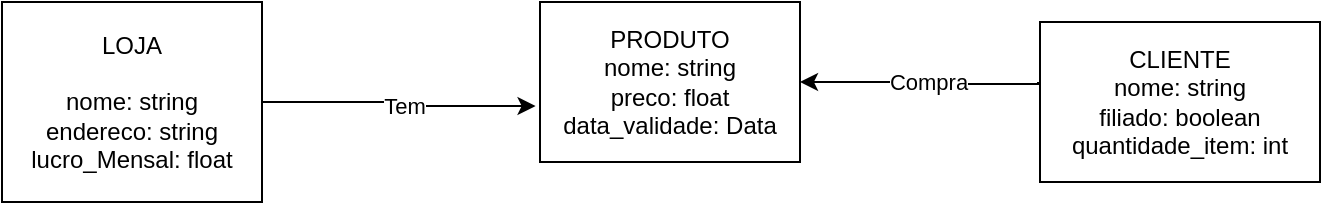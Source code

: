<mxfile version="22.1.0" type="github">
  <diagram name="Page-1" id="GTk2f--OJwK8omcSUbVB">
    <mxGraphModel dx="880" dy="560" grid="1" gridSize="10" guides="1" tooltips="1" connect="1" arrows="1" fold="1" page="1" pageScale="1" pageWidth="850" pageHeight="1100" math="0" shadow="0">
      <root>
        <mxCell id="0" />
        <mxCell id="1" parent="0" />
        <mxCell id="udW6B_OUbTVnXxlXb3MD-2" value="LOJA&lt;br&gt;&lt;br&gt;nome: string&lt;br&gt;endereco: string&lt;br&gt;lucro_Mensal: float" style="rounded=0;whiteSpace=wrap;html=1;" vertex="1" parent="1">
          <mxGeometry x="121" y="120" width="130" height="100" as="geometry" />
        </mxCell>
        <mxCell id="udW6B_OUbTVnXxlXb3MD-3" value="PRODUTO&lt;br&gt;nome: string&lt;br&gt;preco: float&lt;br&gt;data_validade: Data" style="rounded=0;whiteSpace=wrap;html=1;" vertex="1" parent="1">
          <mxGeometry x="390" y="120" width="130" height="80" as="geometry" />
        </mxCell>
        <mxCell id="udW6B_OUbTVnXxlXb3MD-4" style="edgeStyle=orthogonalEdgeStyle;rounded=0;orthogonalLoop=1;jettySize=auto;html=1;exitX=1;exitY=0.5;exitDx=0;exitDy=0;entryX=-0.017;entryY=0.65;entryDx=0;entryDy=0;entryPerimeter=0;" edge="1" parent="1" source="udW6B_OUbTVnXxlXb3MD-2" target="udW6B_OUbTVnXxlXb3MD-3">
          <mxGeometry relative="1" as="geometry" />
        </mxCell>
        <mxCell id="udW6B_OUbTVnXxlXb3MD-5" value="Tem" style="edgeLabel;html=1;align=center;verticalAlign=middle;resizable=0;points=[];" vertex="1" connectable="0" parent="udW6B_OUbTVnXxlXb3MD-4">
          <mxGeometry x="0.044" relative="1" as="geometry">
            <mxPoint as="offset" />
          </mxGeometry>
        </mxCell>
        <mxCell id="udW6B_OUbTVnXxlXb3MD-7" style="edgeStyle=orthogonalEdgeStyle;rounded=0;orthogonalLoop=1;jettySize=auto;html=1;exitX=0;exitY=0.5;exitDx=0;exitDy=0;entryX=1;entryY=0.5;entryDx=0;entryDy=0;" edge="1" parent="1" target="udW6B_OUbTVnXxlXb3MD-3">
          <mxGeometry relative="1" as="geometry">
            <mxPoint x="639" y="160" as="sourcePoint" />
            <mxPoint x="550" y="170" as="targetPoint" />
            <Array as="points">
              <mxPoint x="639" y="161" />
              <mxPoint x="590" y="161" />
              <mxPoint x="590" y="160" />
            </Array>
          </mxGeometry>
        </mxCell>
        <mxCell id="udW6B_OUbTVnXxlXb3MD-9" value="Compra&lt;br&gt;" style="edgeLabel;html=1;align=center;verticalAlign=middle;resizable=0;points=[];" vertex="1" connectable="0" parent="udW6B_OUbTVnXxlXb3MD-7">
          <mxGeometry x="-0.061" relative="1" as="geometry">
            <mxPoint as="offset" />
          </mxGeometry>
        </mxCell>
        <mxCell id="udW6B_OUbTVnXxlXb3MD-6" value="CLIENTE&lt;br&gt;nome: string&lt;br&gt;filiado: boolean&lt;br&gt;quantidade_item: int" style="rounded=0;whiteSpace=wrap;html=1;" vertex="1" parent="1">
          <mxGeometry x="640" y="130" width="140" height="80" as="geometry" />
        </mxCell>
      </root>
    </mxGraphModel>
  </diagram>
</mxfile>
